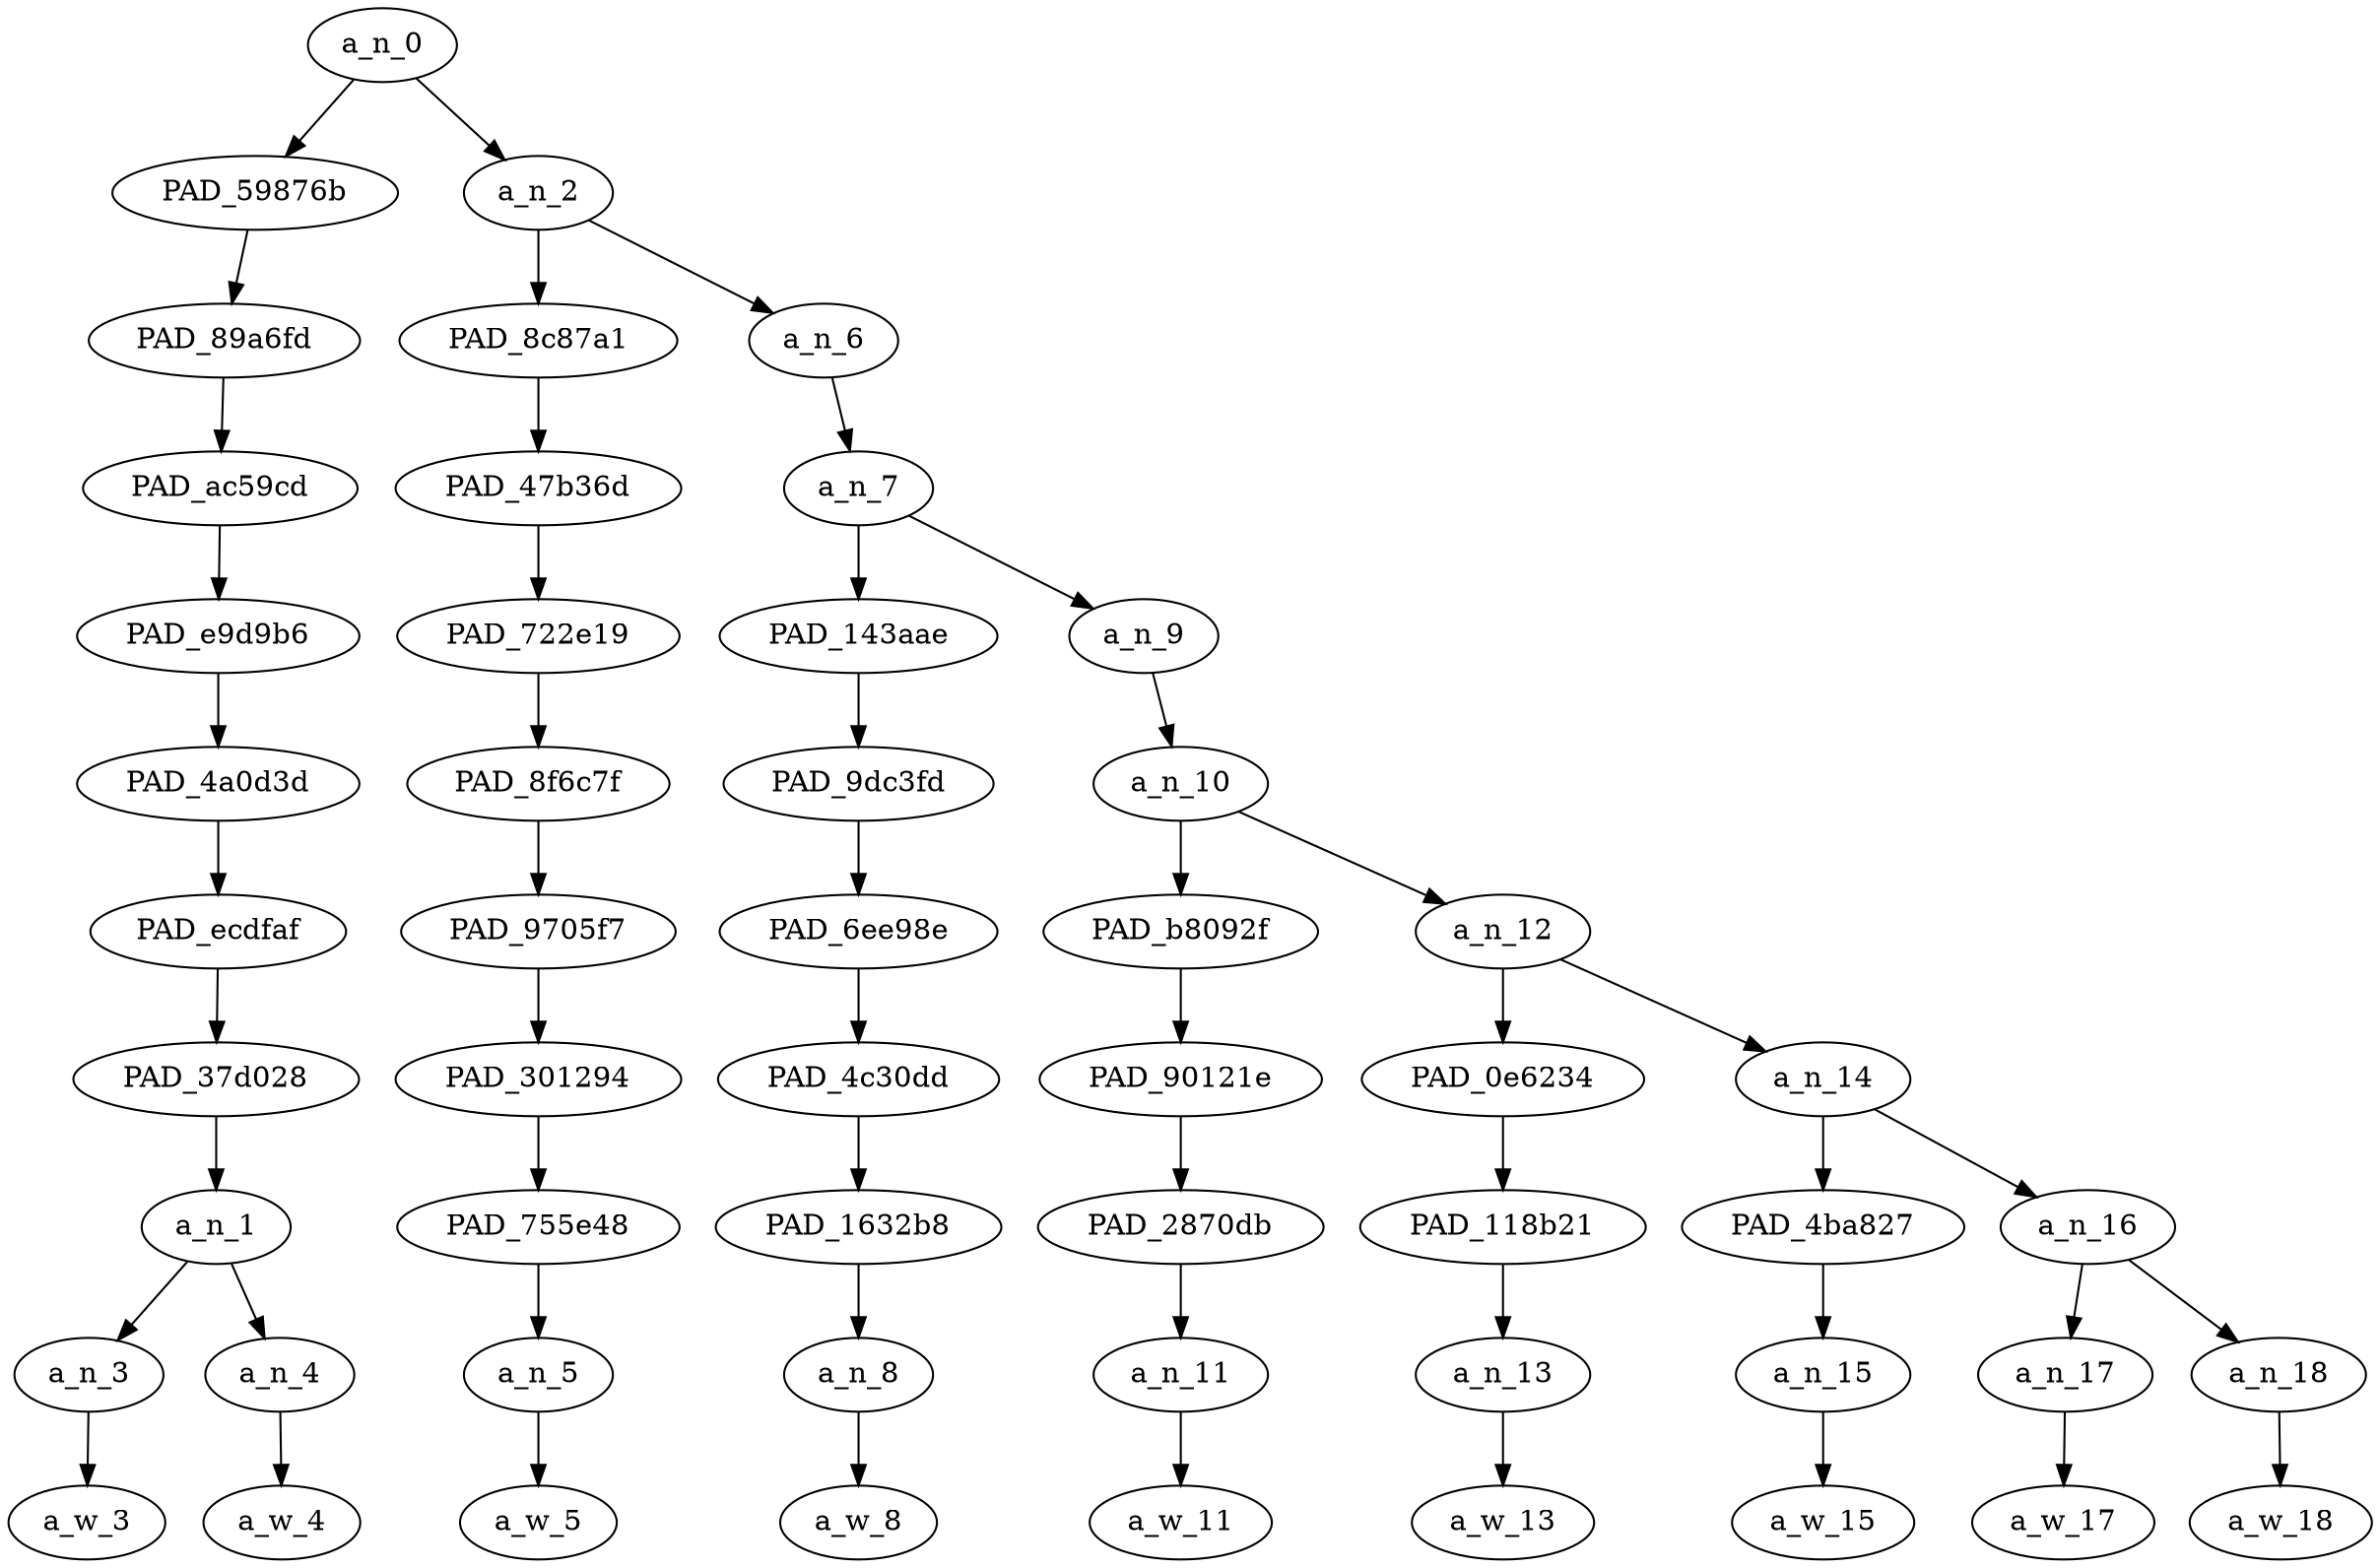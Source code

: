 strict digraph "" {
	a_n_0	[div_dir=1,
		index=0,
		level=10,
		pos="1.7421875,10!",
		text_span="[0, 1, 2, 3, 4, 5, 6, 7, 8]",
		value=1.00000002];
	PAD_59876b	[div_dir=1,
		index=0,
		level=9,
		pos="0.5,9!",
		text_span="[0, 1]",
		value=0.38711914];
	a_n_0 -> PAD_59876b;
	a_n_2	[div_dir=1,
		index=1,
		level=9,
		pos="2.984375,9!",
		text_span="[2, 3, 4, 5, 6, 7, 8]",
		value=0.61197796];
	a_n_0 -> a_n_2;
	PAD_89a6fd	[div_dir=1,
		index=0,
		level=8,
		pos="0.5,8!",
		text_span="[0, 1]",
		value=0.38711914];
	PAD_59876b -> PAD_89a6fd;
	PAD_ac59cd	[div_dir=1,
		index=0,
		level=7,
		pos="0.5,7!",
		text_span="[0, 1]",
		value=0.38711914];
	PAD_89a6fd -> PAD_ac59cd;
	PAD_e9d9b6	[div_dir=1,
		index=0,
		level=6,
		pos="0.5,6!",
		text_span="[0, 1]",
		value=0.38711914];
	PAD_ac59cd -> PAD_e9d9b6;
	PAD_4a0d3d	[div_dir=1,
		index=0,
		level=5,
		pos="0.5,5!",
		text_span="[0, 1]",
		value=0.38711914];
	PAD_e9d9b6 -> PAD_4a0d3d;
	PAD_ecdfaf	[div_dir=1,
		index=0,
		level=4,
		pos="0.5,4!",
		text_span="[0, 1]",
		value=0.38711914];
	PAD_4a0d3d -> PAD_ecdfaf;
	PAD_37d028	[div_dir=1,
		index=0,
		level=3,
		pos="0.5,3!",
		text_span="[0, 1]",
		value=0.38711914];
	PAD_ecdfaf -> PAD_37d028;
	a_n_1	[div_dir=1,
		index=0,
		level=2,
		pos="0.5,2!",
		text_span="[0, 1]",
		value=0.38711914];
	PAD_37d028 -> a_n_1;
	a_n_3	[div_dir=1,
		index=0,
		level=1,
		pos="0.0,1!",
		text_span="[0]",
		value=0.13702566];
	a_n_1 -> a_n_3;
	a_n_4	[div_dir=1,
		index=1,
		level=1,
		pos="1.0,1!",
		text_span="[1]",
		value=0.24933279];
	a_n_1 -> a_n_4;
	a_w_3	[div_dir=0,
		index=0,
		level=0,
		pos="0,0!",
		text_span="[0]",
		value=biological];
	a_n_3 -> a_w_3;
	a_w_4	[div_dir=0,
		index=1,
		level=0,
		pos="1,0!",
		text_span="[1]",
		value=traitors];
	a_n_4 -> a_w_4;
	PAD_8c87a1	[div_dir=-1,
		index=1,
		level=8,
		pos="2.0,8!",
		text_span="[2]",
		value=0.05468406];
	a_n_2 -> PAD_8c87a1;
	a_n_6	[div_dir=1,
		index=2,
		level=8,
		pos="3.96875,8!",
		text_span="[3, 4, 5, 6, 7, 8]",
		value=0.55669363];
	a_n_2 -> a_n_6;
	PAD_47b36d	[div_dir=-1,
		index=1,
		level=7,
		pos="2.0,7!",
		text_span="[2]",
		value=0.05468406];
	PAD_8c87a1 -> PAD_47b36d;
	PAD_722e19	[div_dir=-1,
		index=1,
		level=6,
		pos="2.0,6!",
		text_span="[2]",
		value=0.05468406];
	PAD_47b36d -> PAD_722e19;
	PAD_8f6c7f	[div_dir=-1,
		index=1,
		level=5,
		pos="2.0,5!",
		text_span="[2]",
		value=0.05468406];
	PAD_722e19 -> PAD_8f6c7f;
	PAD_9705f7	[div_dir=-1,
		index=1,
		level=4,
		pos="2.0,4!",
		text_span="[2]",
		value=0.05468406];
	PAD_8f6c7f -> PAD_9705f7;
	PAD_301294	[div_dir=-1,
		index=1,
		level=3,
		pos="2.0,3!",
		text_span="[2]",
		value=0.05468406];
	PAD_9705f7 -> PAD_301294;
	PAD_755e48	[div_dir=-1,
		index=1,
		level=2,
		pos="2.0,2!",
		text_span="[2]",
		value=0.05468406];
	PAD_301294 -> PAD_755e48;
	a_n_5	[div_dir=-1,
		index=2,
		level=1,
		pos="2.0,1!",
		text_span="[2]",
		value=0.05468406];
	PAD_755e48 -> a_n_5;
	a_w_5	[div_dir=0,
		index=2,
		level=0,
		pos="2,0!",
		text_span="[2]",
		value=that];
	a_n_5 -> a_w_5;
	a_n_7	[div_dir=1,
		index=2,
		level=7,
		pos="3.96875,7!",
		text_span="[3, 4, 5, 6, 7, 8]",
		value=0.55602090];
	a_n_6 -> a_n_7;
	PAD_143aae	[div_dir=-1,
		index=2,
		level=6,
		pos="3.0,6!",
		text_span="[3]",
		value=0.06205791];
	a_n_7 -> PAD_143aae;
	a_n_9	[div_dir=1,
		index=3,
		level=6,
		pos="4.9375,6!",
		text_span="[4, 5, 6, 7, 8]",
		value=0.49329027];
	a_n_7 -> a_n_9;
	PAD_9dc3fd	[div_dir=-1,
		index=2,
		level=5,
		pos="3.0,5!",
		text_span="[3]",
		value=0.06205791];
	PAD_143aae -> PAD_9dc3fd;
	PAD_6ee98e	[div_dir=-1,
		index=2,
		level=4,
		pos="3.0,4!",
		text_span="[3]",
		value=0.06205791];
	PAD_9dc3fd -> PAD_6ee98e;
	PAD_4c30dd	[div_dir=-1,
		index=2,
		level=3,
		pos="3.0,3!",
		text_span="[3]",
		value=0.06205791];
	PAD_6ee98e -> PAD_4c30dd;
	PAD_1632b8	[div_dir=-1,
		index=2,
		level=2,
		pos="3.0,2!",
		text_span="[3]",
		value=0.06205791];
	PAD_4c30dd -> PAD_1632b8;
	a_n_8	[div_dir=-1,
		index=3,
		level=1,
		pos="3.0,1!",
		text_span="[3]",
		value=0.06205791];
	PAD_1632b8 -> a_n_8;
	a_w_8	[div_dir=0,
		index=3,
		level=0,
		pos="3,0!",
		text_span="[3]",
		value=want];
	a_n_8 -> a_w_8;
	a_n_10	[div_dir=1,
		index=3,
		level=5,
		pos="4.9375,5!",
		text_span="[4, 5, 6, 7, 8]",
		value=0.49250857];
	a_n_9 -> a_n_10;
	PAD_b8092f	[div_dir=-1,
		index=3,
		level=4,
		pos="4.0,4!",
		text_span="[4]",
		value=0.03697500];
	a_n_10 -> PAD_b8092f;
	a_n_12	[div_dir=1,
		index=4,
		level=4,
		pos="5.875,4!",
		text_span="[5, 6, 7, 8]",
		value=0.45475187];
	a_n_10 -> a_n_12;
	PAD_90121e	[div_dir=-1,
		index=3,
		level=3,
		pos="4.0,3!",
		text_span="[4]",
		value=0.03697500];
	PAD_b8092f -> PAD_90121e;
	PAD_2870db	[div_dir=-1,
		index=3,
		level=2,
		pos="4.0,2!",
		text_span="[4]",
		value=0.03697500];
	PAD_90121e -> PAD_2870db;
	a_n_11	[div_dir=-1,
		index=4,
		level=1,
		pos="4.0,1!",
		text_span="[4]",
		value=0.03697500];
	PAD_2870db -> a_n_11;
	a_w_11	[div_dir=0,
		index=4,
		level=0,
		pos="4,0!",
		text_span="[4]",
		value=to];
	a_n_11 -> a_w_11;
	PAD_0e6234	[div_dir=-1,
		index=4,
		level=3,
		pos="5.0,3!",
		text_span="[5]",
		value=0.15126934];
	a_n_12 -> PAD_0e6234;
	a_n_14	[div_dir=1,
		index=5,
		level=3,
		pos="6.75,3!",
		text_span="[6, 7, 8]",
		value=0.30259075];
	a_n_12 -> a_n_14;
	PAD_118b21	[div_dir=-1,
		index=4,
		level=2,
		pos="5.0,2!",
		text_span="[5]",
		value=0.15126934];
	PAD_0e6234 -> PAD_118b21;
	a_n_13	[div_dir=-1,
		index=5,
		level=1,
		pos="5.0,1!",
		text_span="[5]",
		value=0.15126934];
	PAD_118b21 -> a_n_13;
	a_w_13	[div_dir=0,
		index=5,
		level=0,
		pos="5,0!",
		text_span="[5]",
		value=wallow];
	a_n_13 -> a_w_13;
	PAD_4ba827	[div_dir=1,
		index=5,
		level=2,
		pos="6.0,2!",
		text_span="[6]",
		value=0.05870592];
	a_n_14 -> PAD_4ba827;
	a_n_16	[div_dir=1,
		index=6,
		level=2,
		pos="7.5,2!",
		text_span="[7, 8]",
		value=0.24262311];
	a_n_14 -> a_n_16;
	a_n_15	[div_dir=1,
		index=6,
		level=1,
		pos="6.0,1!",
		text_span="[6]",
		value=0.05870592];
	PAD_4ba827 -> a_n_15;
	a_w_15	[div_dir=0,
		index=6,
		level=0,
		pos="6,0!",
		text_span="[6]",
		value=in];
	a_n_15 -> a_w_15;
	a_n_17	[div_dir=1,
		index=7,
		level=1,
		pos="7.0,1!",
		text_span="[7]",
		value=0.06335331];
	a_n_16 -> a_n_17;
	a_n_18	[div_dir=1,
		index=8,
		level=1,
		pos="8.0,1!",
		text_span="[8]",
		value=0.17785955];
	a_n_16 -> a_n_18;
	a_w_17	[div_dir=0,
		index=7,
		level=0,
		pos="7,0!",
		text_span="[7]",
		value=a];
	a_n_17 -> a_w_17;
	a_w_18	[div_dir=0,
		index=8,
		level=0,
		pos="8,0!",
		text_span="[8]",
		value=ghetto];
	a_n_18 -> a_w_18;
}
